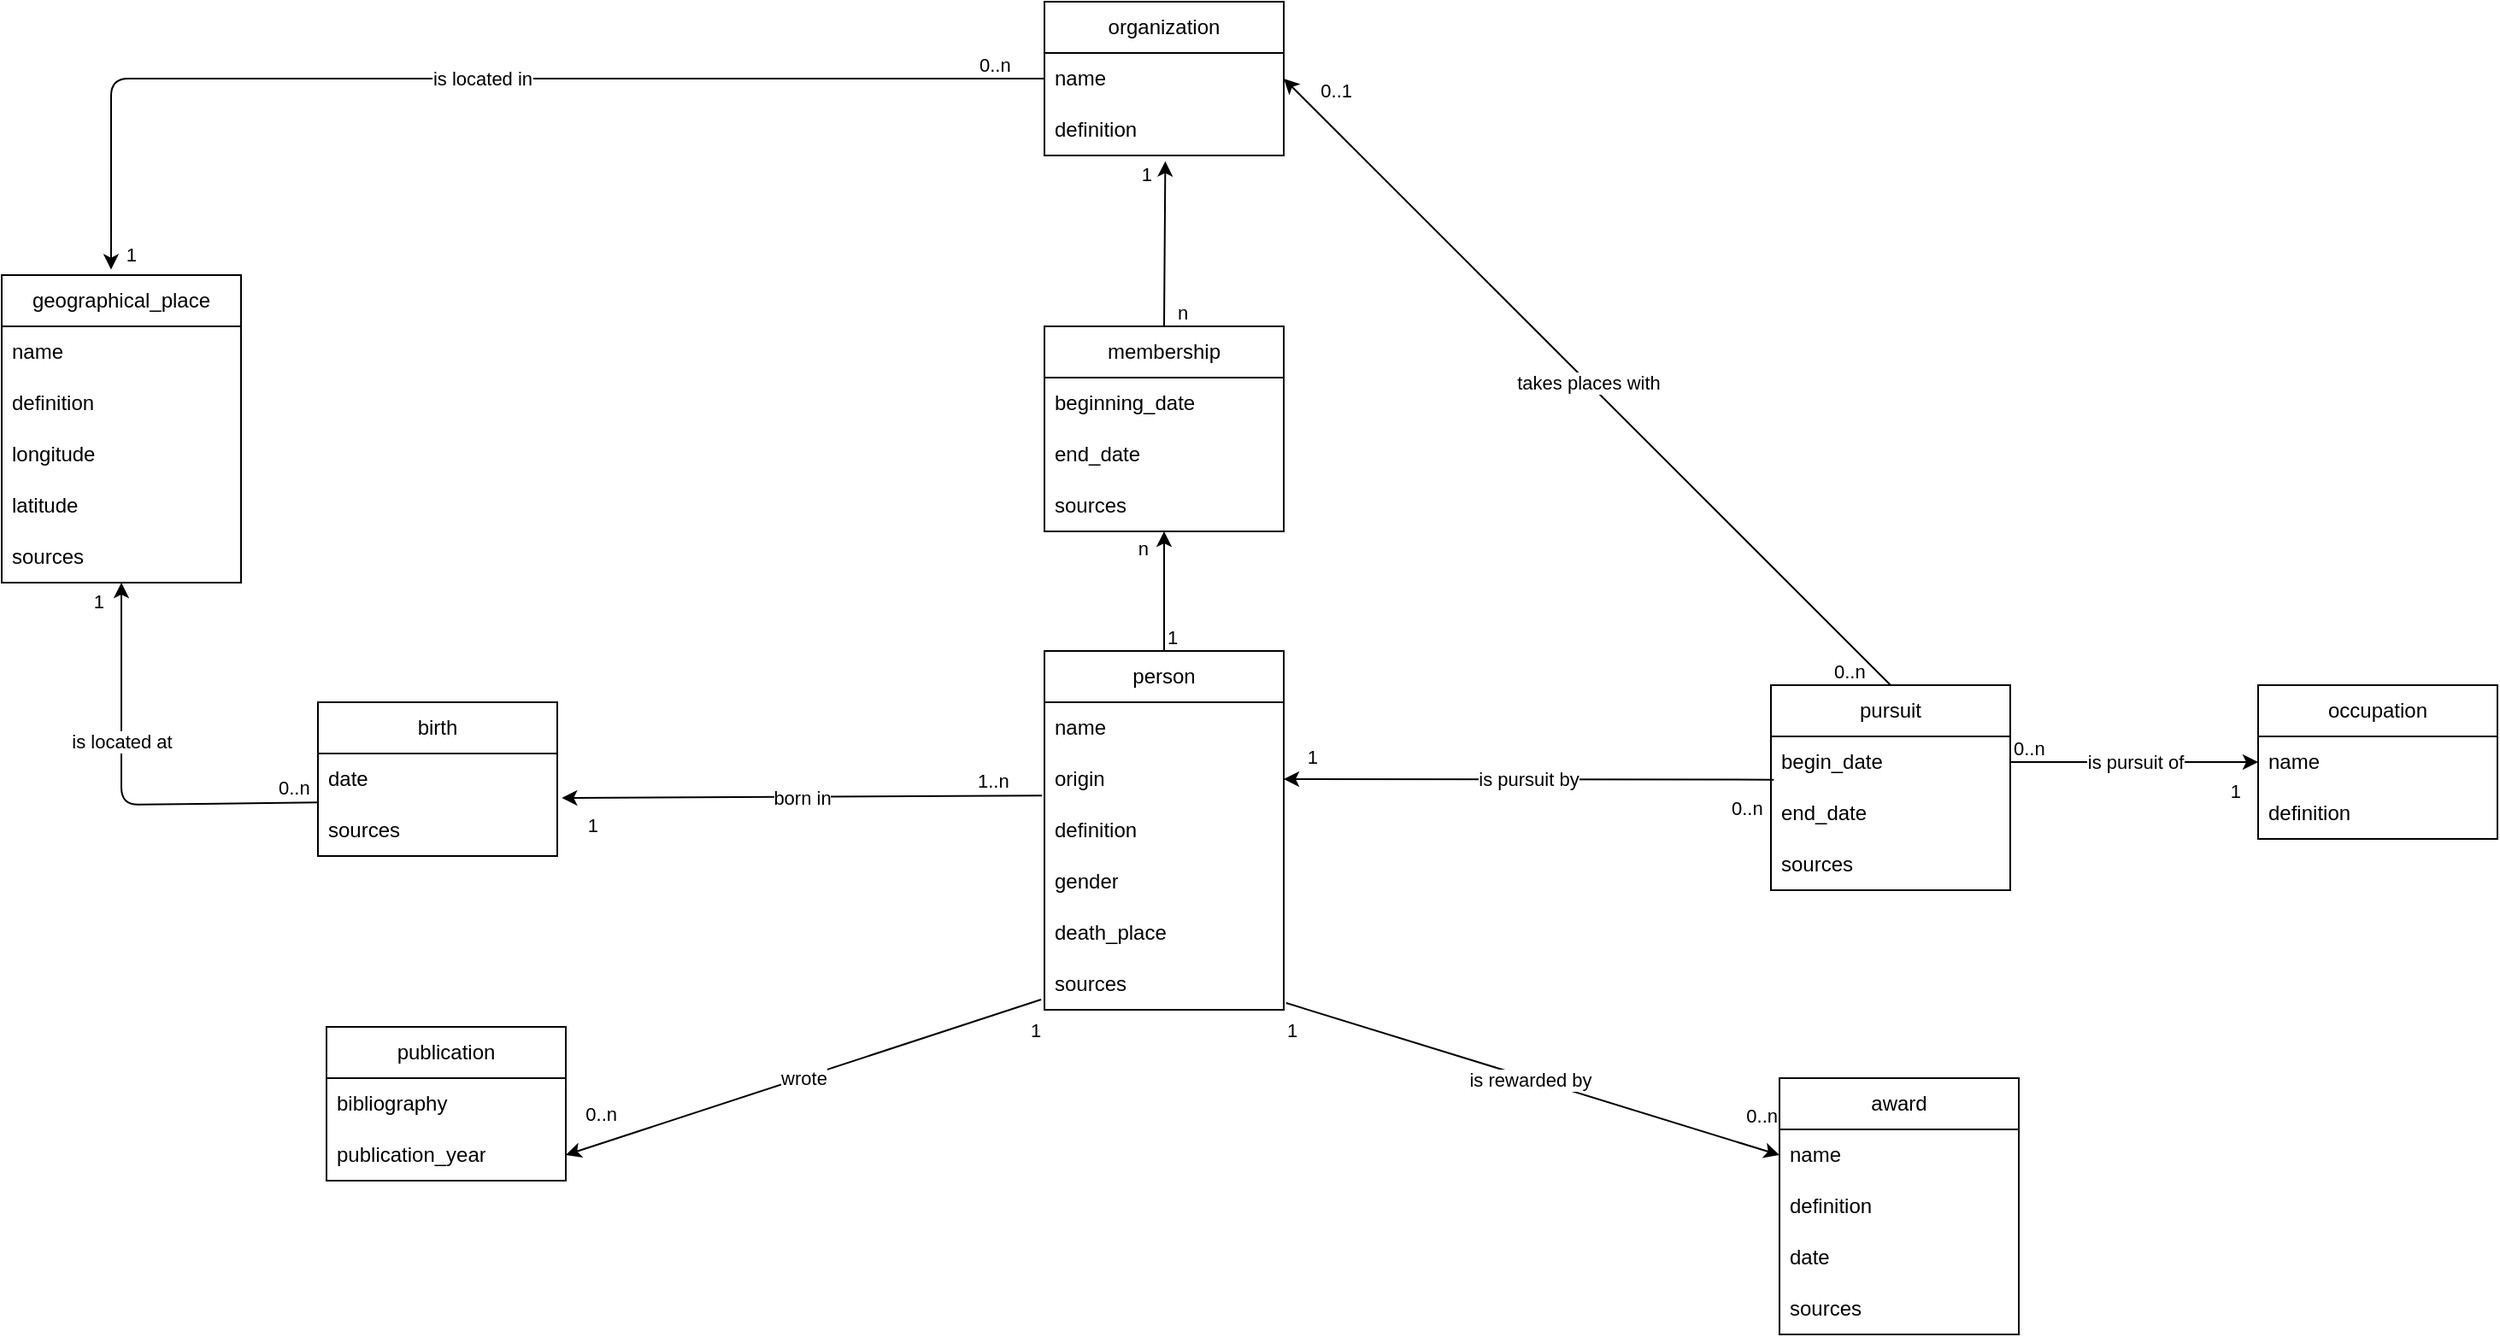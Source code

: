 <mxfile>
    <diagram id="YgqZ133H8HoDAlPNDC_2" name="Page-1">
        <mxGraphModel dx="1419" dy="1527" grid="1" gridSize="10" guides="1" tooltips="1" connect="1" arrows="1" fold="1" page="1" pageScale="1" pageWidth="850" pageHeight="1100" math="0" shadow="0">
            <root>
                <mxCell id="0"/>
                <mxCell id="1" parent="0"/>
                <mxCell id="2" value="person" style="swimlane;fontStyle=0;childLayout=stackLayout;horizontal=1;startSize=30;horizontalStack=0;resizeParent=1;resizeParentMax=0;resizeLast=0;collapsible=1;marginBottom=0;whiteSpace=wrap;html=1;" parent="1" vertex="1">
                    <mxGeometry x="-70" y="140" width="140" height="210" as="geometry"/>
                </mxCell>
                <mxCell id="3" value="name" style="text;strokeColor=none;fillColor=none;align=left;verticalAlign=middle;spacingLeft=4;spacingRight=4;overflow=hidden;points=[[0,0.5],[1,0.5]];portConstraint=eastwest;rotatable=0;whiteSpace=wrap;html=1;" parent="2" vertex="1">
                    <mxGeometry y="30" width="140" height="30" as="geometry"/>
                </mxCell>
                <mxCell id="7" value="origin" style="text;strokeColor=none;fillColor=none;align=left;verticalAlign=middle;spacingLeft=4;spacingRight=4;overflow=hidden;points=[[0,0.5],[1,0.5]];portConstraint=eastwest;rotatable=0;whiteSpace=wrap;html=1;" parent="2" vertex="1">
                    <mxGeometry y="60" width="140" height="30" as="geometry"/>
                </mxCell>
                <mxCell id="92" value="definition" style="text;strokeColor=none;fillColor=none;align=left;verticalAlign=middle;spacingLeft=4;spacingRight=4;overflow=hidden;points=[[0,0.5],[1,0.5]];portConstraint=eastwest;rotatable=0;whiteSpace=wrap;html=1;" parent="2" vertex="1">
                    <mxGeometry y="90" width="140" height="30" as="geometry"/>
                </mxCell>
                <mxCell id="57" value="gender" style="text;strokeColor=none;fillColor=none;align=left;verticalAlign=middle;spacingLeft=4;spacingRight=4;overflow=hidden;points=[[0,0.5],[1,0.5]];portConstraint=eastwest;rotatable=0;whiteSpace=wrap;html=1;" parent="2" vertex="1">
                    <mxGeometry y="120" width="140" height="30" as="geometry"/>
                </mxCell>
                <mxCell id="58" value="death_place" style="text;strokeColor=none;fillColor=none;align=left;verticalAlign=middle;spacingLeft=4;spacingRight=4;overflow=hidden;points=[[0,0.5],[1,0.5]];portConstraint=eastwest;rotatable=0;whiteSpace=wrap;html=1;" parent="2" vertex="1">
                    <mxGeometry y="150" width="140" height="30" as="geometry"/>
                </mxCell>
                <mxCell id="99" value="sources" style="text;strokeColor=none;fillColor=none;align=left;verticalAlign=middle;spacingLeft=4;spacingRight=4;overflow=hidden;points=[[0,0.5],[1,0.5]];portConstraint=eastwest;rotatable=0;whiteSpace=wrap;html=1;" vertex="1" parent="2">
                    <mxGeometry y="180" width="140" height="30" as="geometry"/>
                </mxCell>
                <mxCell id="8" value="organization" style="swimlane;fontStyle=0;childLayout=stackLayout;horizontal=1;startSize=30;horizontalStack=0;resizeParent=1;resizeParentMax=0;resizeLast=0;collapsible=1;marginBottom=0;whiteSpace=wrap;html=1;" parent="1" vertex="1">
                    <mxGeometry x="-70" y="-240" width="140" height="90" as="geometry"/>
                </mxCell>
                <mxCell id="9" value="name" style="text;strokeColor=none;fillColor=none;align=left;verticalAlign=middle;spacingLeft=4;spacingRight=4;overflow=hidden;points=[[0,0.5],[1,0.5]];portConstraint=eastwest;rotatable=0;whiteSpace=wrap;html=1;" parent="8" vertex="1">
                    <mxGeometry y="30" width="140" height="30" as="geometry"/>
                </mxCell>
                <mxCell id="10" value="definition" style="text;strokeColor=none;fillColor=none;align=left;verticalAlign=middle;spacingLeft=4;spacingRight=4;overflow=hidden;points=[[0,0.5],[1,0.5]];portConstraint=eastwest;rotatable=0;whiteSpace=wrap;html=1;" parent="8" vertex="1">
                    <mxGeometry y="60" width="140" height="30" as="geometry"/>
                </mxCell>
                <mxCell id="14" value="pursuit" style="swimlane;fontStyle=0;childLayout=stackLayout;horizontal=1;startSize=30;horizontalStack=0;resizeParent=1;resizeParentMax=0;resizeLast=0;collapsible=1;marginBottom=0;whiteSpace=wrap;html=1;" parent="1" vertex="1">
                    <mxGeometry x="355" y="160" width="140" height="120" as="geometry"/>
                </mxCell>
                <mxCell id="15" value="begin_date" style="text;strokeColor=none;fillColor=none;align=left;verticalAlign=middle;spacingLeft=4;spacingRight=4;overflow=hidden;points=[[0,0.5],[1,0.5]];portConstraint=eastwest;rotatable=0;whiteSpace=wrap;html=1;" parent="14" vertex="1">
                    <mxGeometry y="30" width="140" height="30" as="geometry"/>
                </mxCell>
                <mxCell id="16" value="end_date" style="text;strokeColor=none;fillColor=none;align=left;verticalAlign=middle;spacingLeft=4;spacingRight=4;overflow=hidden;points=[[0,0.5],[1,0.5]];portConstraint=eastwest;rotatable=0;whiteSpace=wrap;html=1;" parent="14" vertex="1">
                    <mxGeometry y="60" width="140" height="30" as="geometry"/>
                </mxCell>
                <mxCell id="101" value="sources" style="text;strokeColor=none;fillColor=none;align=left;verticalAlign=middle;spacingLeft=4;spacingRight=4;overflow=hidden;points=[[0,0.5],[1,0.5]];portConstraint=eastwest;rotatable=0;whiteSpace=wrap;html=1;" vertex="1" parent="14">
                    <mxGeometry y="90" width="140" height="30" as="geometry"/>
                </mxCell>
                <mxCell id="18" value="geographical_place" style="swimlane;fontStyle=0;childLayout=stackLayout;horizontal=1;startSize=30;horizontalStack=0;resizeParent=1;resizeParentMax=0;resizeLast=0;collapsible=1;marginBottom=0;whiteSpace=wrap;html=1;" parent="1" vertex="1">
                    <mxGeometry x="-680" y="-80" width="140" height="180" as="geometry"/>
                </mxCell>
                <mxCell id="19" value="name" style="text;strokeColor=none;fillColor=none;align=left;verticalAlign=middle;spacingLeft=4;spacingRight=4;overflow=hidden;points=[[0,0.5],[1,0.5]];portConstraint=eastwest;rotatable=0;whiteSpace=wrap;html=1;" parent="18" vertex="1">
                    <mxGeometry y="30" width="140" height="30" as="geometry"/>
                </mxCell>
                <mxCell id="20" value="definition" style="text;strokeColor=none;fillColor=none;align=left;verticalAlign=middle;spacingLeft=4;spacingRight=4;overflow=hidden;points=[[0,0.5],[1,0.5]];portConstraint=eastwest;rotatable=0;whiteSpace=wrap;html=1;" parent="18" vertex="1">
                    <mxGeometry y="60" width="140" height="30" as="geometry"/>
                </mxCell>
                <mxCell id="21" value="longitude" style="text;strokeColor=none;fillColor=none;align=left;verticalAlign=middle;spacingLeft=4;spacingRight=4;overflow=hidden;points=[[0,0.5],[1,0.5]];portConstraint=eastwest;rotatable=0;whiteSpace=wrap;html=1;" parent="18" vertex="1">
                    <mxGeometry y="90" width="140" height="30" as="geometry"/>
                </mxCell>
                <mxCell id="22" value="latitude" style="text;strokeColor=none;fillColor=none;align=left;verticalAlign=middle;spacingLeft=4;spacingRight=4;overflow=hidden;points=[[0,0.5],[1,0.5]];portConstraint=eastwest;rotatable=0;whiteSpace=wrap;html=1;" parent="18" vertex="1">
                    <mxGeometry y="120" width="140" height="30" as="geometry"/>
                </mxCell>
                <mxCell id="103" value="sources" style="text;strokeColor=none;fillColor=none;align=left;verticalAlign=middle;spacingLeft=4;spacingRight=4;overflow=hidden;points=[[0,0.5],[1,0.5]];portConstraint=eastwest;rotatable=0;whiteSpace=wrap;html=1;" vertex="1" parent="18">
                    <mxGeometry y="150" width="140" height="30" as="geometry"/>
                </mxCell>
                <mxCell id="23" value="publication" style="swimlane;fontStyle=0;childLayout=stackLayout;horizontal=1;startSize=30;horizontalStack=0;resizeParent=1;resizeParentMax=0;resizeLast=0;collapsible=1;marginBottom=0;whiteSpace=wrap;html=1;" parent="1" vertex="1">
                    <mxGeometry x="-490" y="360" width="140" height="90" as="geometry"/>
                </mxCell>
                <mxCell id="24" value="bibliography" style="text;strokeColor=none;fillColor=none;align=left;verticalAlign=middle;spacingLeft=4;spacingRight=4;overflow=hidden;points=[[0,0.5],[1,0.5]];portConstraint=eastwest;rotatable=0;whiteSpace=wrap;html=1;" parent="23" vertex="1">
                    <mxGeometry y="30" width="140" height="30" as="geometry"/>
                </mxCell>
                <mxCell id="26" value="publication_year" style="text;strokeColor=none;fillColor=none;align=left;verticalAlign=middle;spacingLeft=4;spacingRight=4;overflow=hidden;points=[[0,0.5],[1,0.5]];portConstraint=eastwest;rotatable=0;whiteSpace=wrap;html=1;" parent="23" vertex="1">
                    <mxGeometry y="60" width="140" height="30" as="geometry"/>
                </mxCell>
                <mxCell id="34" value="award" style="swimlane;fontStyle=0;childLayout=stackLayout;horizontal=1;startSize=30;horizontalStack=0;resizeParent=1;resizeParentMax=0;resizeLast=0;collapsible=1;marginBottom=0;whiteSpace=wrap;html=1;" parent="1" vertex="1">
                    <mxGeometry x="360" y="390" width="140" height="150" as="geometry"/>
                </mxCell>
                <mxCell id="35" value="name" style="text;strokeColor=none;fillColor=none;align=left;verticalAlign=middle;spacingLeft=4;spacingRight=4;overflow=hidden;points=[[0,0.5],[1,0.5]];portConstraint=eastwest;rotatable=0;whiteSpace=wrap;html=1;" parent="34" vertex="1">
                    <mxGeometry y="30" width="140" height="30" as="geometry"/>
                </mxCell>
                <mxCell id="97" value="definition" style="text;strokeColor=none;fillColor=none;align=left;verticalAlign=middle;spacingLeft=4;spacingRight=4;overflow=hidden;points=[[0,0.5],[1,0.5]];portConstraint=eastwest;rotatable=0;whiteSpace=wrap;html=1;" parent="34" vertex="1">
                    <mxGeometry y="60" width="140" height="30" as="geometry"/>
                </mxCell>
                <mxCell id="37" value="date" style="text;strokeColor=none;fillColor=none;align=left;verticalAlign=middle;spacingLeft=4;spacingRight=4;overflow=hidden;points=[[0,0.5],[1,0.5]];portConstraint=eastwest;rotatable=0;whiteSpace=wrap;html=1;" parent="34" vertex="1">
                    <mxGeometry y="90" width="140" height="30" as="geometry"/>
                </mxCell>
                <mxCell id="98" value="sources" style="text;strokeColor=none;fillColor=none;align=left;verticalAlign=middle;spacingLeft=4;spacingRight=4;overflow=hidden;points=[[0,0.5],[1,0.5]];portConstraint=eastwest;rotatable=0;whiteSpace=wrap;html=1;" vertex="1" parent="34">
                    <mxGeometry y="120" width="140" height="30" as="geometry"/>
                </mxCell>
                <mxCell id="38" value="occupation" style="swimlane;fontStyle=0;childLayout=stackLayout;horizontal=1;startSize=30;horizontalStack=0;resizeParent=1;resizeParentMax=0;resizeLast=0;collapsible=1;marginBottom=0;whiteSpace=wrap;html=1;" parent="1" vertex="1">
                    <mxGeometry x="640" y="160" width="140" height="90" as="geometry"/>
                </mxCell>
                <mxCell id="39" value="name" style="text;strokeColor=none;fillColor=none;align=left;verticalAlign=middle;spacingLeft=4;spacingRight=4;overflow=hidden;points=[[0,0.5],[1,0.5]];portConstraint=eastwest;rotatable=0;whiteSpace=wrap;html=1;" parent="38" vertex="1">
                    <mxGeometry y="30" width="140" height="30" as="geometry"/>
                </mxCell>
                <mxCell id="40" value="definition" style="text;strokeColor=none;fillColor=none;align=left;verticalAlign=middle;spacingLeft=4;spacingRight=4;overflow=hidden;points=[[0,0.5],[1,0.5]];portConstraint=eastwest;rotatable=0;whiteSpace=wrap;html=1;" parent="38" vertex="1">
                    <mxGeometry y="60" width="140" height="30" as="geometry"/>
                </mxCell>
                <mxCell id="42" value="" style="endArrow=classic;html=1;entryX=0;entryY=0.5;entryDx=0;entryDy=0;exitX=1;exitY=0.5;exitDx=0;exitDy=0;" parent="1" source="15" target="39" edge="1">
                    <mxGeometry relative="1" as="geometry">
                        <mxPoint x="310" y="184.5" as="sourcePoint"/>
                        <mxPoint x="470" y="184.5" as="targetPoint"/>
                    </mxGeometry>
                </mxCell>
                <mxCell id="43" value="is pursuit of" style="edgeLabel;resizable=0;html=1;align=center;verticalAlign=middle;" parent="42" connectable="0" vertex="1">
                    <mxGeometry relative="1" as="geometry"/>
                </mxCell>
                <mxCell id="44" value="0..n" style="edgeLabel;resizable=0;html=1;align=left;verticalAlign=bottom;" parent="42" connectable="0" vertex="1">
                    <mxGeometry x="-1" relative="1" as="geometry"/>
                </mxCell>
                <mxCell id="45" value="1" style="edgeLabel;resizable=0;html=1;align=right;verticalAlign=bottom;" parent="42" connectable="0" vertex="1">
                    <mxGeometry x="1" relative="1" as="geometry">
                        <mxPoint x="-10" y="25" as="offset"/>
                    </mxGeometry>
                </mxCell>
                <mxCell id="47" value="" style="endArrow=classic;html=1;exitX=0.012;exitY=-0.156;exitDx=0;exitDy=0;exitPerimeter=0;entryX=1;entryY=0.5;entryDx=0;entryDy=0;" parent="1" source="16" target="7" edge="1">
                    <mxGeometry relative="1" as="geometry">
                        <mxPoint x="260" y="50" as="sourcePoint"/>
                        <mxPoint x="70" y="200" as="targetPoint"/>
                    </mxGeometry>
                </mxCell>
                <mxCell id="48" value="is pursuit by" style="edgeLabel;resizable=0;html=1;align=center;verticalAlign=middle;" parent="47" connectable="0" vertex="1">
                    <mxGeometry relative="1" as="geometry"/>
                </mxCell>
                <mxCell id="49" value="0..n" style="edgeLabel;resizable=0;html=1;align=left;verticalAlign=bottom;" parent="47" connectable="0" vertex="1">
                    <mxGeometry x="-1" relative="1" as="geometry">
                        <mxPoint x="-27" y="25" as="offset"/>
                    </mxGeometry>
                </mxCell>
                <mxCell id="50" value="1" style="edgeLabel;resizable=0;html=1;align=right;verticalAlign=bottom;" parent="47" connectable="0" vertex="1">
                    <mxGeometry x="1" relative="1" as="geometry">
                        <mxPoint x="20" y="-5" as="offset"/>
                    </mxGeometry>
                </mxCell>
                <mxCell id="51" value="birth" style="swimlane;fontStyle=0;childLayout=stackLayout;horizontal=1;startSize=30;horizontalStack=0;resizeParent=1;resizeParentMax=0;resizeLast=0;collapsible=1;marginBottom=0;whiteSpace=wrap;html=1;" parent="1" vertex="1">
                    <mxGeometry x="-495" y="170" width="140" height="90" as="geometry"/>
                </mxCell>
                <mxCell id="53" value="date" style="text;strokeColor=none;fillColor=none;align=left;verticalAlign=middle;spacingLeft=4;spacingRight=4;overflow=hidden;points=[[0,0.5],[1,0.5]];portConstraint=eastwest;rotatable=0;whiteSpace=wrap;html=1;" parent="51" vertex="1">
                    <mxGeometry y="30" width="140" height="30" as="geometry"/>
                </mxCell>
                <mxCell id="54" value="sources" style="text;strokeColor=none;fillColor=none;align=left;verticalAlign=middle;spacingLeft=4;spacingRight=4;overflow=hidden;points=[[0,0.5],[1,0.5]];portConstraint=eastwest;rotatable=0;whiteSpace=wrap;html=1;" parent="51" vertex="1">
                    <mxGeometry y="60" width="140" height="30" as="geometry"/>
                </mxCell>
                <mxCell id="60" value="" style="endArrow=classic;html=1;exitX=-0.01;exitY=0.822;exitDx=0;exitDy=0;entryX=1.019;entryY=0.867;entryDx=0;entryDy=0;entryPerimeter=0;exitPerimeter=0;" parent="1" source="7" target="53" edge="1">
                    <mxGeometry relative="1" as="geometry">
                        <mxPoint x="-320" y="199.5" as="sourcePoint"/>
                        <mxPoint x="-160" y="199.5" as="targetPoint"/>
                    </mxGeometry>
                </mxCell>
                <mxCell id="61" value="born in" style="edgeLabel;resizable=0;html=1;align=center;verticalAlign=middle;" parent="60" connectable="0" vertex="1">
                    <mxGeometry relative="1" as="geometry"/>
                </mxCell>
                <mxCell id="62" value="1..n" style="edgeLabel;resizable=0;html=1;align=left;verticalAlign=bottom;" parent="60" connectable="0" vertex="1">
                    <mxGeometry x="-1" relative="1" as="geometry">
                        <mxPoint x="-40" as="offset"/>
                    </mxGeometry>
                </mxCell>
                <mxCell id="63" value="1" style="edgeLabel;resizable=0;html=1;align=right;verticalAlign=bottom;" parent="60" connectable="0" vertex="1">
                    <mxGeometry x="1" relative="1" as="geometry">
                        <mxPoint x="22" y="24" as="offset"/>
                    </mxGeometry>
                </mxCell>
                <mxCell id="64" value="" style="endArrow=classic;html=1;exitX=0.002;exitY=0.956;exitDx=0;exitDy=0;exitPerimeter=0;" parent="1" source="53" edge="1">
                    <mxGeometry relative="1" as="geometry">
                        <mxPoint x="-580" y="140" as="sourcePoint"/>
                        <mxPoint x="-610" y="100" as="targetPoint"/>
                        <Array as="points">
                            <mxPoint x="-610" y="230"/>
                        </Array>
                    </mxGeometry>
                </mxCell>
                <mxCell id="65" value="is located at" style="edgeLabel;resizable=0;html=1;align=center;verticalAlign=middle;" parent="64" connectable="0" vertex="1">
                    <mxGeometry relative="1" as="geometry">
                        <mxPoint y="-30" as="offset"/>
                    </mxGeometry>
                </mxCell>
                <mxCell id="66" value="0..n" style="edgeLabel;resizable=0;html=1;align=left;verticalAlign=bottom;" parent="64" connectable="0" vertex="1">
                    <mxGeometry x="-1" relative="1" as="geometry">
                        <mxPoint x="-25" as="offset"/>
                    </mxGeometry>
                </mxCell>
                <mxCell id="67" value="1" style="edgeLabel;resizable=0;html=1;align=right;verticalAlign=bottom;" parent="64" connectable="0" vertex="1">
                    <mxGeometry x="1" relative="1" as="geometry">
                        <mxPoint x="-10" y="20" as="offset"/>
                    </mxGeometry>
                </mxCell>
                <mxCell id="68" value="" style="endArrow=classic;html=1;entryX=1;entryY=0.5;entryDx=0;entryDy=0;exitX=-0.014;exitY=0.8;exitDx=0;exitDy=0;exitPerimeter=0;" parent="1" source="99" target="26" edge="1">
                    <mxGeometry relative="1" as="geometry">
                        <mxPoint x="-70" y="330" as="sourcePoint"/>
                        <mxPoint x="-100" y="400" as="targetPoint"/>
                    </mxGeometry>
                </mxCell>
                <mxCell id="69" value="wrote" style="edgeLabel;resizable=0;html=1;align=center;verticalAlign=middle;" parent="68" connectable="0" vertex="1">
                    <mxGeometry relative="1" as="geometry"/>
                </mxCell>
                <mxCell id="70" value="1" style="edgeLabel;resizable=0;html=1;align=left;verticalAlign=bottom;" parent="68" connectable="0" vertex="1">
                    <mxGeometry x="-1" relative="1" as="geometry">
                        <mxPoint x="-8" y="26" as="offset"/>
                    </mxGeometry>
                </mxCell>
                <mxCell id="71" value="0..n" style="edgeLabel;resizable=0;html=1;align=right;verticalAlign=bottom;" parent="68" connectable="0" vertex="1">
                    <mxGeometry x="1" relative="1" as="geometry">
                        <mxPoint x="30" y="-15" as="offset"/>
                    </mxGeometry>
                </mxCell>
                <mxCell id="72" value="" style="endArrow=classic;html=1;exitX=0.5;exitY=0;exitDx=0;exitDy=0;entryX=1;entryY=0.5;entryDx=0;entryDy=0;" parent="1" source="14" target="9" edge="1">
                    <mxGeometry relative="1" as="geometry">
                        <mxPoint x="190" y="80" as="sourcePoint"/>
                        <mxPoint x="120" y="-200" as="targetPoint"/>
                    </mxGeometry>
                </mxCell>
                <mxCell id="73" value="takes places with" style="edgeLabel;resizable=0;html=1;align=center;verticalAlign=middle;" parent="72" connectable="0" vertex="1">
                    <mxGeometry relative="1" as="geometry"/>
                </mxCell>
                <mxCell id="74" value="0..n" style="edgeLabel;resizable=0;html=1;align=left;verticalAlign=bottom;" parent="72" connectable="0" vertex="1">
                    <mxGeometry x="-1" relative="1" as="geometry">
                        <mxPoint x="-35" as="offset"/>
                    </mxGeometry>
                </mxCell>
                <mxCell id="75" value="0..1" style="edgeLabel;resizable=0;html=1;align=right;verticalAlign=bottom;" parent="72" connectable="0" vertex="1">
                    <mxGeometry x="1" relative="1" as="geometry">
                        <mxPoint x="40" y="15" as="offset"/>
                    </mxGeometry>
                </mxCell>
                <mxCell id="76" value="" style="endArrow=classic;html=1;exitX=1.01;exitY=0.867;exitDx=0;exitDy=0;entryX=0;entryY=0.5;entryDx=0;entryDy=0;exitPerimeter=0;" parent="1" source="99" target="35" edge="1">
                    <mxGeometry relative="1" as="geometry">
                        <mxPoint x="130" y="390" as="sourcePoint"/>
                        <mxPoint x="350" y="440" as="targetPoint"/>
                    </mxGeometry>
                </mxCell>
                <mxCell id="77" value="is rewarded by" style="edgeLabel;resizable=0;html=1;align=center;verticalAlign=middle;" parent="76" connectable="0" vertex="1">
                    <mxGeometry relative="1" as="geometry">
                        <mxPoint x="-2" as="offset"/>
                    </mxGeometry>
                </mxCell>
                <mxCell id="78" value="1" style="edgeLabel;resizable=0;html=1;align=left;verticalAlign=bottom;" parent="76" connectable="0" vertex="1">
                    <mxGeometry x="-1" relative="1" as="geometry">
                        <mxPoint x="-1" y="24" as="offset"/>
                    </mxGeometry>
                </mxCell>
                <mxCell id="79" value="0..n" style="edgeLabel;resizable=0;html=1;align=right;verticalAlign=bottom;" parent="76" connectable="0" vertex="1">
                    <mxGeometry x="1" relative="1" as="geometry">
                        <mxPoint y="-14" as="offset"/>
                    </mxGeometry>
                </mxCell>
                <mxCell id="81" value="membership" style="swimlane;fontStyle=0;childLayout=stackLayout;horizontal=1;startSize=30;horizontalStack=0;resizeParent=1;resizeParentMax=0;resizeLast=0;collapsible=1;marginBottom=0;whiteSpace=wrap;html=1;" parent="1" vertex="1">
                    <mxGeometry x="-70" y="-50" width="140" height="120" as="geometry"/>
                </mxCell>
                <mxCell id="82" value="beginning_date" style="text;strokeColor=none;fillColor=none;align=left;verticalAlign=middle;spacingLeft=4;spacingRight=4;overflow=hidden;points=[[0,0.5],[1,0.5]];portConstraint=eastwest;rotatable=0;whiteSpace=wrap;html=1;" parent="81" vertex="1">
                    <mxGeometry y="30" width="140" height="30" as="geometry"/>
                </mxCell>
                <mxCell id="83" value="end_date" style="text;strokeColor=none;fillColor=none;align=left;verticalAlign=middle;spacingLeft=4;spacingRight=4;overflow=hidden;points=[[0,0.5],[1,0.5]];portConstraint=eastwest;rotatable=0;whiteSpace=wrap;html=1;" parent="81" vertex="1">
                    <mxGeometry y="60" width="140" height="30" as="geometry"/>
                </mxCell>
                <mxCell id="100" value="sources" style="text;strokeColor=none;fillColor=none;align=left;verticalAlign=middle;spacingLeft=4;spacingRight=4;overflow=hidden;points=[[0,0.5],[1,0.5]];portConstraint=eastwest;rotatable=0;whiteSpace=wrap;html=1;" vertex="1" parent="81">
                    <mxGeometry y="90" width="140" height="30" as="geometry"/>
                </mxCell>
                <mxCell id="84" value="" style="endArrow=classic;html=1;exitX=0.5;exitY=0;exitDx=0;exitDy=0;" parent="1" source="2" edge="1">
                    <mxGeometry relative="1" as="geometry">
                        <mxPoint x="-30" y="100" as="sourcePoint"/>
                        <mxPoint y="70" as="targetPoint"/>
                    </mxGeometry>
                </mxCell>
                <mxCell id="86" value="1" style="edgeLabel;resizable=0;html=1;align=left;verticalAlign=bottom;" parent="84" connectable="0" vertex="1">
                    <mxGeometry x="-1" relative="1" as="geometry"/>
                </mxCell>
                <mxCell id="87" value="n" style="edgeLabel;resizable=0;html=1;align=right;verticalAlign=bottom;" parent="84" connectable="0" vertex="1">
                    <mxGeometry x="1" relative="1" as="geometry">
                        <mxPoint x="-9" y="18" as="offset"/>
                    </mxGeometry>
                </mxCell>
                <mxCell id="88" value="" style="endArrow=classic;html=1;exitX=0.5;exitY=0;exitDx=0;exitDy=0;entryX=0.505;entryY=1.111;entryDx=0;entryDy=0;entryPerimeter=0;" parent="1" source="81" target="10" edge="1">
                    <mxGeometry relative="1" as="geometry">
                        <mxPoint x="-30" y="-80" as="sourcePoint"/>
                        <mxPoint x="130" y="-80" as="targetPoint"/>
                    </mxGeometry>
                </mxCell>
                <mxCell id="90" value="n" style="edgeLabel;resizable=0;html=1;align=left;verticalAlign=bottom;" parent="88" connectable="0" vertex="1">
                    <mxGeometry x="-1" relative="1" as="geometry">
                        <mxPoint x="6" as="offset"/>
                    </mxGeometry>
                </mxCell>
                <mxCell id="91" value="1" style="edgeLabel;resizable=0;html=1;align=right;verticalAlign=bottom;" parent="88" connectable="0" vertex="1">
                    <mxGeometry x="1" relative="1" as="geometry">
                        <mxPoint x="-7" y="16" as="offset"/>
                    </mxGeometry>
                </mxCell>
                <mxCell id="93" value="" style="endArrow=classic;html=1;exitX=0;exitY=0.5;exitDx=0;exitDy=0;entryX=0.457;entryY=-0.018;entryDx=0;entryDy=0;entryPerimeter=0;" parent="1" source="9" target="18" edge="1">
                    <mxGeometry relative="1" as="geometry">
                        <mxPoint x="-410" y="-100" as="sourcePoint"/>
                        <mxPoint x="-250" y="-100" as="targetPoint"/>
                        <Array as="points">
                            <mxPoint x="-616" y="-195"/>
                        </Array>
                    </mxGeometry>
                </mxCell>
                <mxCell id="94" value="is located in" style="edgeLabel;resizable=0;html=1;align=center;verticalAlign=middle;" parent="93" connectable="0" vertex="1">
                    <mxGeometry relative="1" as="geometry"/>
                </mxCell>
                <mxCell id="95" value="0..n" style="edgeLabel;resizable=0;html=1;align=left;verticalAlign=bottom;" parent="93" connectable="0" vertex="1">
                    <mxGeometry x="-1" relative="1" as="geometry">
                        <mxPoint x="-40" as="offset"/>
                    </mxGeometry>
                </mxCell>
                <mxCell id="96" value="1" style="edgeLabel;resizable=0;html=1;align=right;verticalAlign=bottom;" parent="93" connectable="0" vertex="1">
                    <mxGeometry x="1" relative="1" as="geometry">
                        <mxPoint x="16" as="offset"/>
                    </mxGeometry>
                </mxCell>
            </root>
        </mxGraphModel>
    </diagram>
</mxfile>
